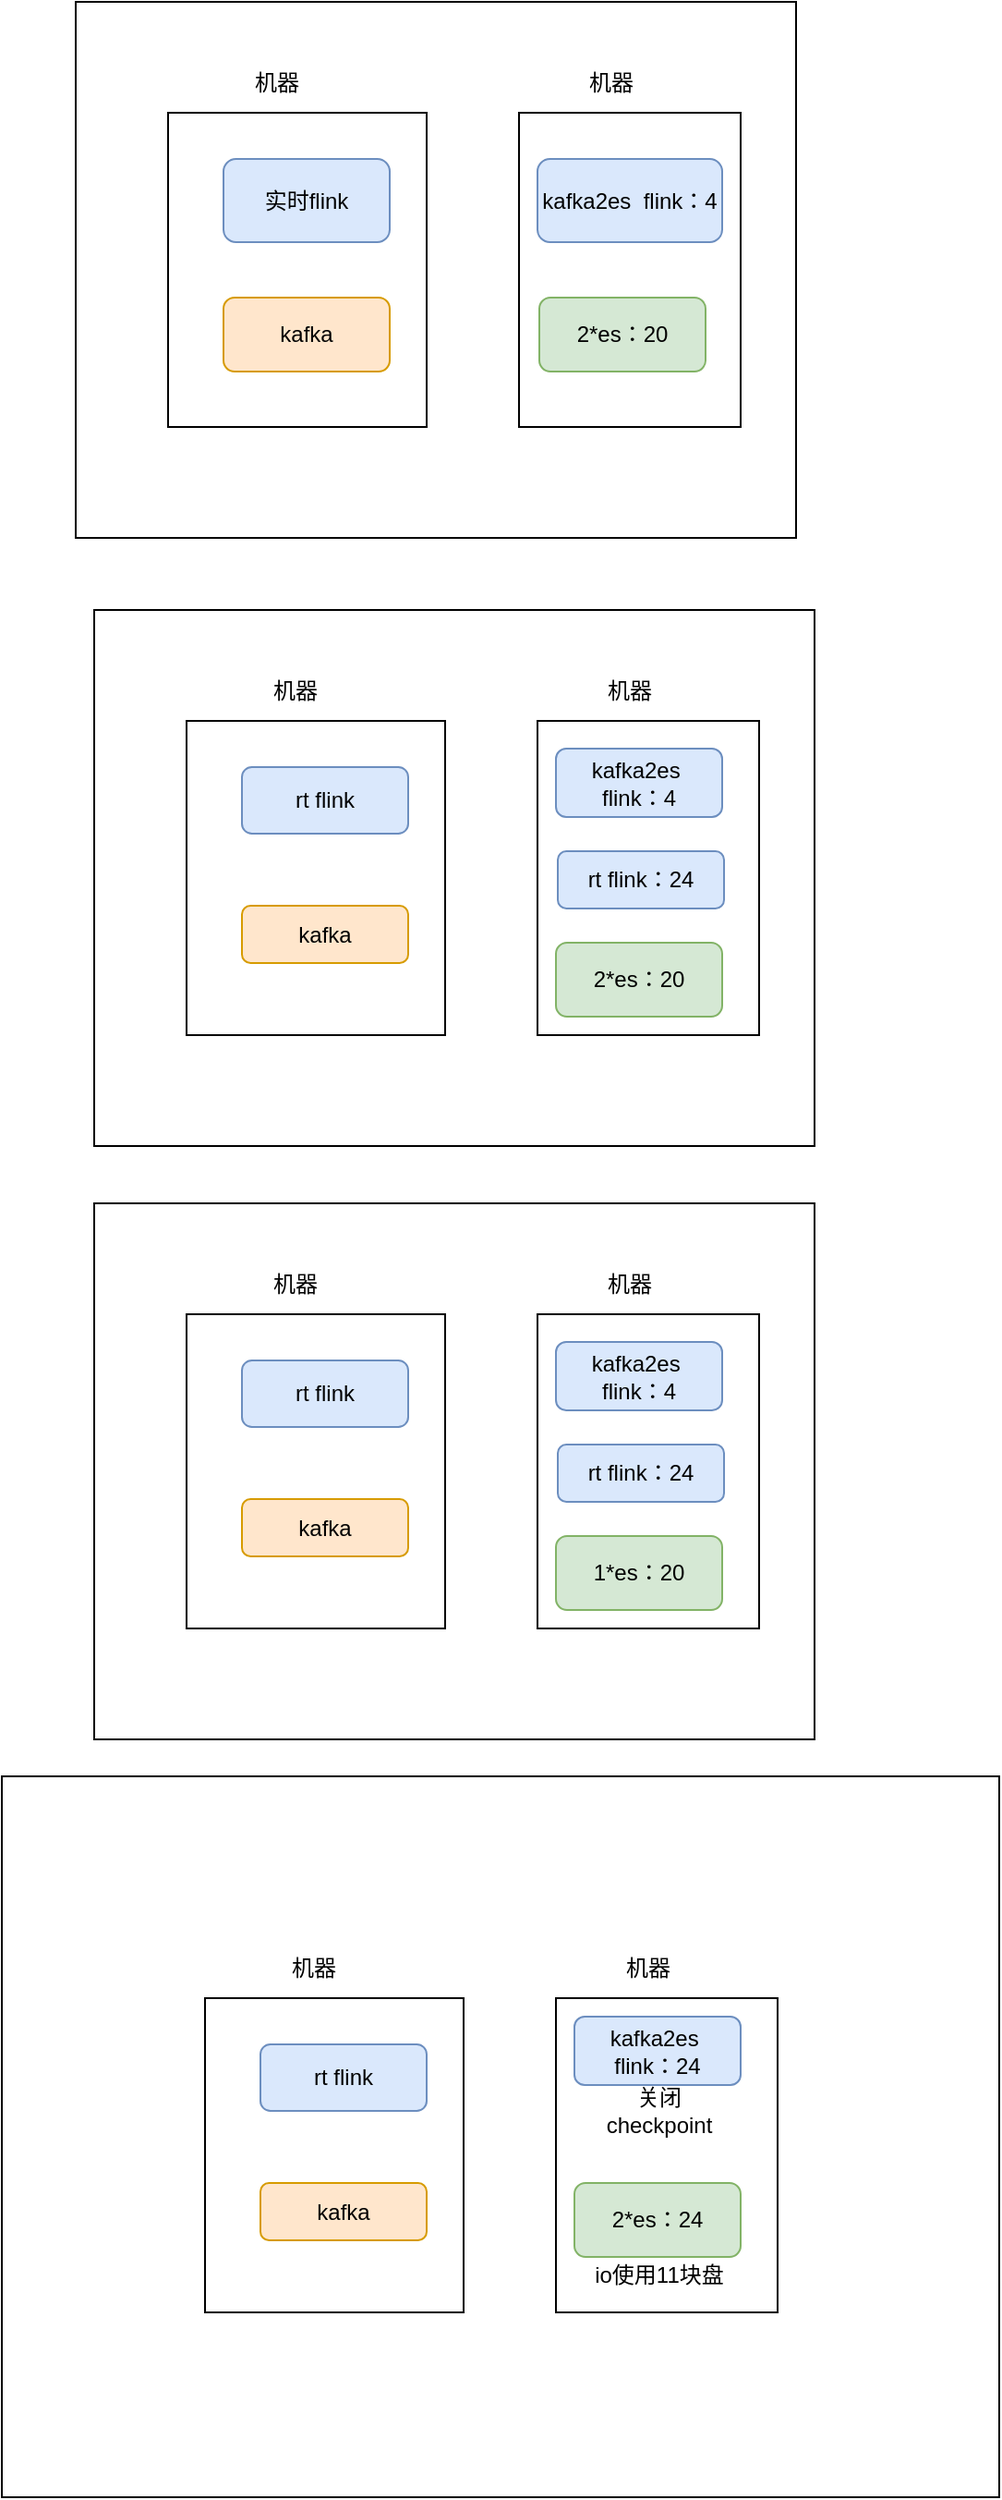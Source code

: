 <mxfile version="10.5.4" type="device"><diagram id="ipRvdCyPaNZctxSyJM8C" name="Page-1"><mxGraphModel dx="918" dy="595" grid="1" gridSize="10" guides="1" tooltips="1" connect="1" arrows="1" fold="1" page="1" pageScale="1" pageWidth="827" pageHeight="1169" math="0" shadow="0"><root><mxCell id="0"/><mxCell id="1" parent="0"/><mxCell id="fTLkdXg7NQNve4NA7uw9-6" value="" style="rounded=0;whiteSpace=wrap;html=1;" vertex="1" parent="1"><mxGeometry x="90" y="110" width="390" height="290" as="geometry"/></mxCell><mxCell id="fTLkdXg7NQNve4NA7uw9-2" value="" style="rounded=0;whiteSpace=wrap;html=1;" vertex="1" parent="1"><mxGeometry x="140" y="170" width="140" height="170" as="geometry"/></mxCell><mxCell id="fTLkdXg7NQNve4NA7uw9-3" value="" style="rounded=0;whiteSpace=wrap;html=1;" vertex="1" parent="1"><mxGeometry x="330" y="170" width="120" height="170" as="geometry"/></mxCell><mxCell id="fTLkdXg7NQNve4NA7uw9-4" value="机器" style="text;html=1;resizable=0;points=[];autosize=1;align=left;verticalAlign=top;spacingTop=-4;" vertex="1" parent="1"><mxGeometry x="185" y="144" width="40" height="20" as="geometry"/></mxCell><mxCell id="fTLkdXg7NQNve4NA7uw9-5" value="机器" style="text;html=1;resizable=0;points=[];autosize=1;align=left;verticalAlign=top;spacingTop=-4;" vertex="1" parent="1"><mxGeometry x="366" y="144" width="40" height="20" as="geometry"/></mxCell><mxCell id="fTLkdXg7NQNve4NA7uw9-8" value="实时flink" style="rounded=1;whiteSpace=wrap;html=1;fillColor=#dae8fc;strokeColor=#6c8ebf;" vertex="1" parent="1"><mxGeometry x="170" y="195" width="90" height="45" as="geometry"/></mxCell><mxCell id="fTLkdXg7NQNve4NA7uw9-9" value="kafka" style="rounded=1;whiteSpace=wrap;html=1;fillColor=#ffe6cc;strokeColor=#d79b00;" vertex="1" parent="1"><mxGeometry x="170" y="270" width="90" height="40" as="geometry"/></mxCell><mxCell id="fTLkdXg7NQNve4NA7uw9-10" value="kafka2es&amp;nbsp; flink：4" style="rounded=1;whiteSpace=wrap;html=1;fillColor=#dae8fc;strokeColor=#6c8ebf;" vertex="1" parent="1"><mxGeometry x="340" y="195" width="100" height="45" as="geometry"/></mxCell><mxCell id="fTLkdXg7NQNve4NA7uw9-11" value="2*es：20" style="rounded=1;whiteSpace=wrap;html=1;fillColor=#d5e8d4;strokeColor=#82b366;" vertex="1" parent="1"><mxGeometry x="341" y="270" width="90" height="40" as="geometry"/></mxCell><mxCell id="fTLkdXg7NQNve4NA7uw9-12" value="" style="rounded=0;whiteSpace=wrap;html=1;" vertex="1" parent="1"><mxGeometry x="100" y="439" width="390" height="290" as="geometry"/></mxCell><mxCell id="fTLkdXg7NQNve4NA7uw9-13" value="" style="rounded=0;whiteSpace=wrap;html=1;" vertex="1" parent="1"><mxGeometry x="150" y="499" width="140" height="170" as="geometry"/></mxCell><mxCell id="fTLkdXg7NQNve4NA7uw9-14" value="" style="rounded=0;whiteSpace=wrap;html=1;" vertex="1" parent="1"><mxGeometry x="340" y="499" width="120" height="170" as="geometry"/></mxCell><mxCell id="fTLkdXg7NQNve4NA7uw9-15" value="机器" style="text;html=1;resizable=0;points=[];autosize=1;align=left;verticalAlign=top;spacingTop=-4;" vertex="1" parent="1"><mxGeometry x="195" y="473" width="40" height="20" as="geometry"/></mxCell><mxCell id="fTLkdXg7NQNve4NA7uw9-16" value="机器" style="text;html=1;resizable=0;points=[];autosize=1;align=left;verticalAlign=top;spacingTop=-4;" vertex="1" parent="1"><mxGeometry x="376" y="473" width="40" height="20" as="geometry"/></mxCell><mxCell id="fTLkdXg7NQNve4NA7uw9-17" value="rt flink" style="rounded=1;whiteSpace=wrap;html=1;fillColor=#dae8fc;strokeColor=#6c8ebf;" vertex="1" parent="1"><mxGeometry x="180" y="524" width="90" height="36" as="geometry"/></mxCell><mxCell id="fTLkdXg7NQNve4NA7uw9-18" value="kafka" style="rounded=1;whiteSpace=wrap;html=1;fillColor=#ffe6cc;strokeColor=#d79b00;" vertex="1" parent="1"><mxGeometry x="180" y="599" width="90" height="31" as="geometry"/></mxCell><mxCell id="fTLkdXg7NQNve4NA7uw9-19" value="kafka2es&amp;nbsp; flink：4" style="rounded=1;whiteSpace=wrap;html=1;fillColor=#dae8fc;strokeColor=#6c8ebf;" vertex="1" parent="1"><mxGeometry x="350" y="514" width="90" height="37" as="geometry"/></mxCell><mxCell id="fTLkdXg7NQNve4NA7uw9-20" value="2*es：20" style="rounded=1;whiteSpace=wrap;html=1;fillColor=#d5e8d4;strokeColor=#82b366;" vertex="1" parent="1"><mxGeometry x="350" y="619" width="90" height="40" as="geometry"/></mxCell><mxCell id="fTLkdXg7NQNve4NA7uw9-21" value="rt flink：24" style="rounded=1;whiteSpace=wrap;html=1;fillColor=#dae8fc;strokeColor=#6c8ebf;" vertex="1" parent="1"><mxGeometry x="351" y="569.5" width="90" height="31" as="geometry"/></mxCell><mxCell id="fTLkdXg7NQNve4NA7uw9-38" value="" style="rounded=0;whiteSpace=wrap;html=1;" vertex="1" parent="1"><mxGeometry x="100" y="760" width="390" height="290" as="geometry"/></mxCell><mxCell id="fTLkdXg7NQNve4NA7uw9-39" value="" style="rounded=0;whiteSpace=wrap;html=1;" vertex="1" parent="1"><mxGeometry x="150" y="820" width="140" height="170" as="geometry"/></mxCell><mxCell id="fTLkdXg7NQNve4NA7uw9-40" value="" style="rounded=0;whiteSpace=wrap;html=1;" vertex="1" parent="1"><mxGeometry x="340" y="820" width="120" height="170" as="geometry"/></mxCell><mxCell id="fTLkdXg7NQNve4NA7uw9-41" value="机器" style="text;html=1;resizable=0;points=[];autosize=1;align=left;verticalAlign=top;spacingTop=-4;" vertex="1" parent="1"><mxGeometry x="195" y="794" width="40" height="20" as="geometry"/></mxCell><mxCell id="fTLkdXg7NQNve4NA7uw9-42" value="机器" style="text;html=1;resizable=0;points=[];autosize=1;align=left;verticalAlign=top;spacingTop=-4;" vertex="1" parent="1"><mxGeometry x="376" y="794" width="40" height="20" as="geometry"/></mxCell><mxCell id="fTLkdXg7NQNve4NA7uw9-43" value="rt flink" style="rounded=1;whiteSpace=wrap;html=1;fillColor=#dae8fc;strokeColor=#6c8ebf;" vertex="1" parent="1"><mxGeometry x="180" y="845" width="90" height="36" as="geometry"/></mxCell><mxCell id="fTLkdXg7NQNve4NA7uw9-44" value="kafka" style="rounded=1;whiteSpace=wrap;html=1;fillColor=#ffe6cc;strokeColor=#d79b00;" vertex="1" parent="1"><mxGeometry x="180" y="920" width="90" height="31" as="geometry"/></mxCell><mxCell id="fTLkdXg7NQNve4NA7uw9-45" value="kafka2es&amp;nbsp; flink：4" style="rounded=1;whiteSpace=wrap;html=1;fillColor=#dae8fc;strokeColor=#6c8ebf;" vertex="1" parent="1"><mxGeometry x="350" y="835" width="90" height="37" as="geometry"/></mxCell><mxCell id="fTLkdXg7NQNve4NA7uw9-46" value="1*es：20" style="rounded=1;whiteSpace=wrap;html=1;fillColor=#d5e8d4;strokeColor=#82b366;" vertex="1" parent="1"><mxGeometry x="350" y="940" width="90" height="40" as="geometry"/></mxCell><mxCell id="fTLkdXg7NQNve4NA7uw9-47" value="rt flink：24" style="rounded=1;whiteSpace=wrap;html=1;fillColor=#dae8fc;strokeColor=#6c8ebf;" vertex="1" parent="1"><mxGeometry x="351" y="890.5" width="90" height="31" as="geometry"/></mxCell><mxCell id="fTLkdXg7NQNve4NA7uw9-48" value="" style="rounded=0;whiteSpace=wrap;html=1;" vertex="1" parent="1"><mxGeometry x="50" y="1070" width="540" height="390" as="geometry"/></mxCell><mxCell id="fTLkdXg7NQNve4NA7uw9-49" value="" style="rounded=0;whiteSpace=wrap;html=1;" vertex="1" parent="1"><mxGeometry x="160" y="1190" width="140" height="170" as="geometry"/></mxCell><mxCell id="fTLkdXg7NQNve4NA7uw9-50" value="" style="rounded=0;whiteSpace=wrap;html=1;" vertex="1" parent="1"><mxGeometry x="350" y="1190" width="120" height="170" as="geometry"/></mxCell><mxCell id="fTLkdXg7NQNve4NA7uw9-51" value="机器" style="text;html=1;resizable=0;points=[];autosize=1;align=left;verticalAlign=top;spacingTop=-4;" vertex="1" parent="1"><mxGeometry x="205" y="1164" width="40" height="20" as="geometry"/></mxCell><mxCell id="fTLkdXg7NQNve4NA7uw9-52" value="机器" style="text;html=1;resizable=0;points=[];autosize=1;align=left;verticalAlign=top;spacingTop=-4;" vertex="1" parent="1"><mxGeometry x="386" y="1164" width="40" height="20" as="geometry"/></mxCell><mxCell id="fTLkdXg7NQNve4NA7uw9-53" value="rt flink" style="rounded=1;whiteSpace=wrap;html=1;fillColor=#dae8fc;strokeColor=#6c8ebf;" vertex="1" parent="1"><mxGeometry x="190" y="1215" width="90" height="36" as="geometry"/></mxCell><mxCell id="fTLkdXg7NQNve4NA7uw9-54" value="kafka" style="rounded=1;whiteSpace=wrap;html=1;fillColor=#ffe6cc;strokeColor=#d79b00;" vertex="1" parent="1"><mxGeometry x="190" y="1290" width="90" height="31" as="geometry"/></mxCell><mxCell id="fTLkdXg7NQNve4NA7uw9-55" value="kafka2es&amp;nbsp; flink：24" style="rounded=1;whiteSpace=wrap;html=1;fillColor=#dae8fc;strokeColor=#6c8ebf;" vertex="1" parent="1"><mxGeometry x="360" y="1200" width="90" height="37" as="geometry"/></mxCell><mxCell id="fTLkdXg7NQNve4NA7uw9-56" value="2*es：24" style="rounded=1;whiteSpace=wrap;html=1;fillColor=#d5e8d4;strokeColor=#82b366;" vertex="1" parent="1"><mxGeometry x="360" y="1290" width="90" height="40" as="geometry"/></mxCell><mxCell id="fTLkdXg7NQNve4NA7uw9-58" value="关闭checkpoint" style="text;html=1;strokeColor=none;fillColor=none;align=center;verticalAlign=middle;whiteSpace=wrap;rounded=0;" vertex="1" parent="1"><mxGeometry x="386" y="1241" width="40" height="20" as="geometry"/></mxCell><mxCell id="fTLkdXg7NQNve4NA7uw9-60" value="io使用11块盘" style="text;html=1;strokeColor=none;fillColor=none;align=center;verticalAlign=middle;whiteSpace=wrap;rounded=0;" vertex="1" parent="1"><mxGeometry x="361" y="1330" width="90" height="20" as="geometry"/></mxCell></root></mxGraphModel></diagram></mxfile>